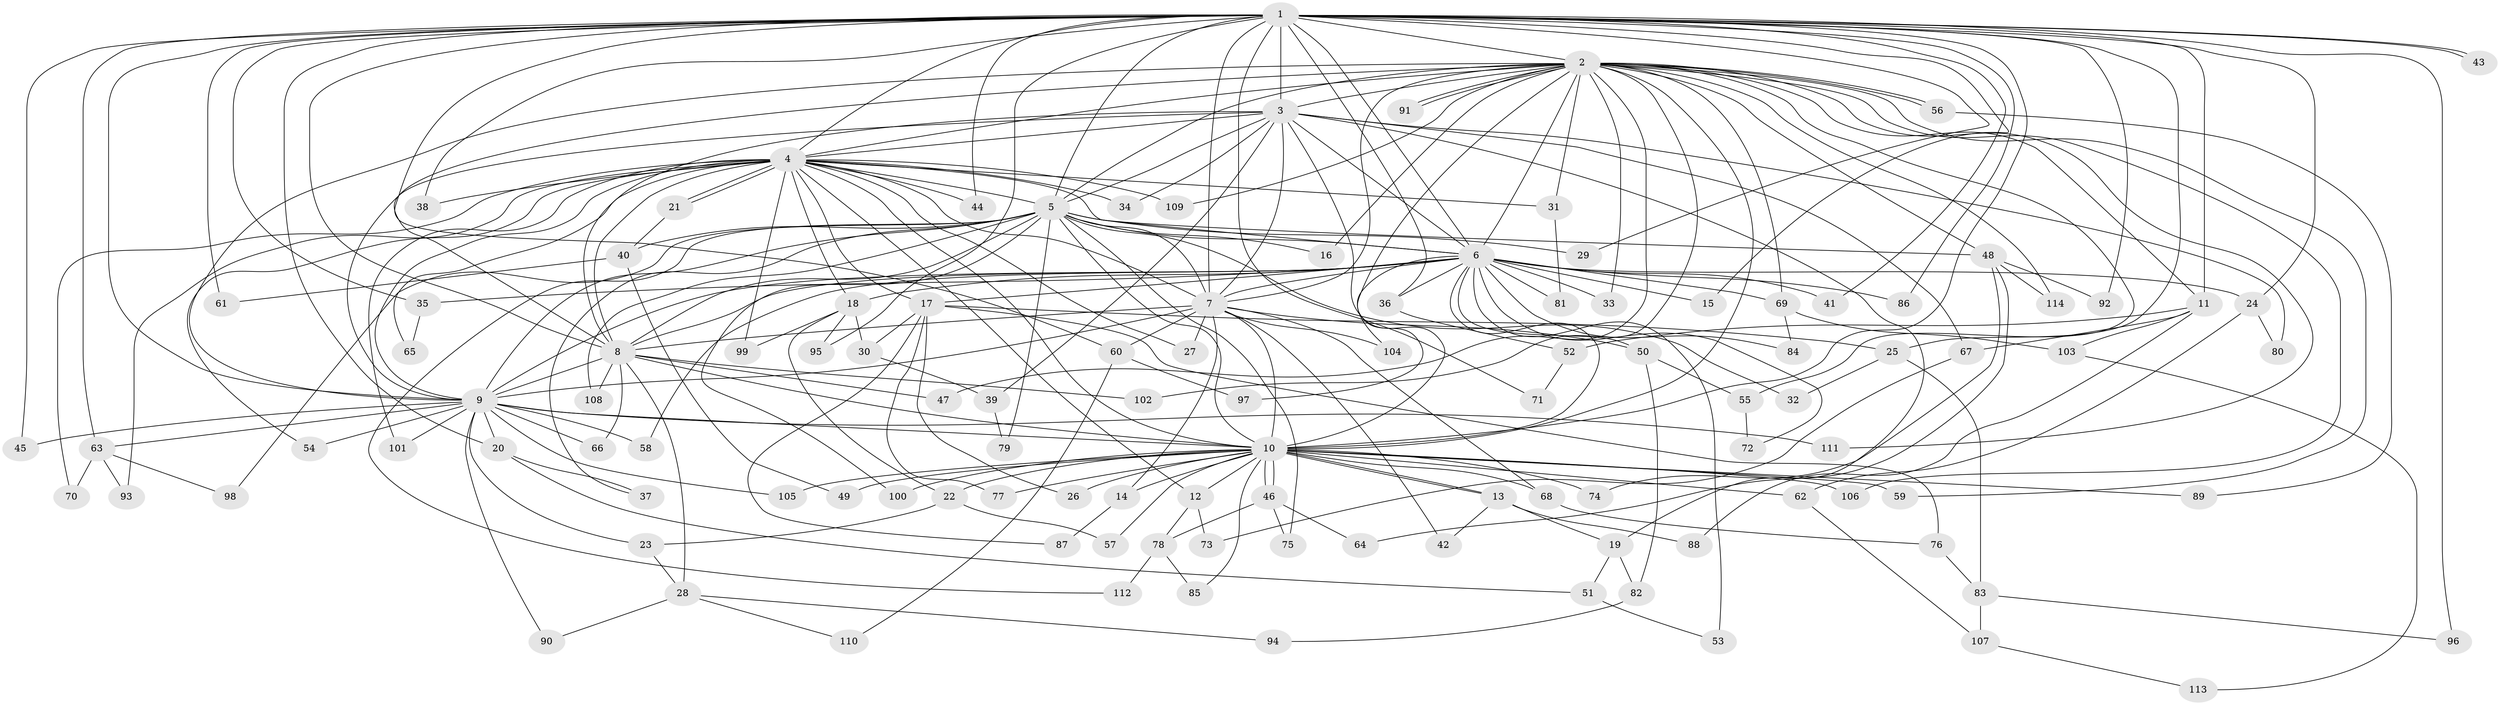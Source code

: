 // Generated by graph-tools (version 1.1) at 2025/35/03/09/25 02:35:00]
// undirected, 114 vertices, 253 edges
graph export_dot {
graph [start="1"]
  node [color=gray90,style=filled];
  1;
  2;
  3;
  4;
  5;
  6;
  7;
  8;
  9;
  10;
  11;
  12;
  13;
  14;
  15;
  16;
  17;
  18;
  19;
  20;
  21;
  22;
  23;
  24;
  25;
  26;
  27;
  28;
  29;
  30;
  31;
  32;
  33;
  34;
  35;
  36;
  37;
  38;
  39;
  40;
  41;
  42;
  43;
  44;
  45;
  46;
  47;
  48;
  49;
  50;
  51;
  52;
  53;
  54;
  55;
  56;
  57;
  58;
  59;
  60;
  61;
  62;
  63;
  64;
  65;
  66;
  67;
  68;
  69;
  70;
  71;
  72;
  73;
  74;
  75;
  76;
  77;
  78;
  79;
  80;
  81;
  82;
  83;
  84;
  85;
  86;
  87;
  88;
  89;
  90;
  91;
  92;
  93;
  94;
  95;
  96;
  97;
  98;
  99;
  100;
  101;
  102;
  103;
  104;
  105;
  106;
  107;
  108;
  109;
  110;
  111;
  112;
  113;
  114;
  1 -- 2;
  1 -- 3;
  1 -- 4;
  1 -- 5;
  1 -- 6;
  1 -- 7;
  1 -- 8;
  1 -- 9;
  1 -- 10;
  1 -- 11;
  1 -- 15;
  1 -- 20;
  1 -- 24;
  1 -- 25;
  1 -- 29;
  1 -- 35;
  1 -- 36;
  1 -- 38;
  1 -- 41;
  1 -- 43;
  1 -- 43;
  1 -- 44;
  1 -- 45;
  1 -- 60;
  1 -- 61;
  1 -- 63;
  1 -- 71;
  1 -- 86;
  1 -- 92;
  1 -- 95;
  1 -- 96;
  2 -- 3;
  2 -- 4;
  2 -- 5;
  2 -- 6;
  2 -- 7;
  2 -- 8;
  2 -- 9;
  2 -- 10;
  2 -- 11;
  2 -- 16;
  2 -- 31;
  2 -- 33;
  2 -- 47;
  2 -- 48;
  2 -- 55;
  2 -- 56;
  2 -- 56;
  2 -- 59;
  2 -- 69;
  2 -- 91;
  2 -- 91;
  2 -- 97;
  2 -- 102;
  2 -- 106;
  2 -- 109;
  2 -- 111;
  2 -- 114;
  3 -- 4;
  3 -- 5;
  3 -- 6;
  3 -- 7;
  3 -- 8;
  3 -- 9;
  3 -- 10;
  3 -- 19;
  3 -- 34;
  3 -- 39;
  3 -- 67;
  3 -- 80;
  4 -- 5;
  4 -- 6;
  4 -- 7;
  4 -- 8;
  4 -- 9;
  4 -- 10;
  4 -- 12;
  4 -- 17;
  4 -- 18;
  4 -- 21;
  4 -- 21;
  4 -- 27;
  4 -- 31;
  4 -- 34;
  4 -- 38;
  4 -- 44;
  4 -- 54;
  4 -- 65;
  4 -- 70;
  4 -- 93;
  4 -- 99;
  4 -- 101;
  4 -- 109;
  5 -- 6;
  5 -- 7;
  5 -- 8;
  5 -- 9;
  5 -- 10;
  5 -- 16;
  5 -- 29;
  5 -- 32;
  5 -- 37;
  5 -- 40;
  5 -- 48;
  5 -- 75;
  5 -- 79;
  5 -- 98;
  5 -- 100;
  5 -- 108;
  5 -- 112;
  6 -- 7;
  6 -- 8;
  6 -- 9;
  6 -- 10;
  6 -- 15;
  6 -- 17;
  6 -- 18;
  6 -- 24;
  6 -- 33;
  6 -- 35;
  6 -- 36;
  6 -- 41;
  6 -- 50;
  6 -- 53;
  6 -- 58;
  6 -- 69;
  6 -- 72;
  6 -- 81;
  6 -- 84;
  6 -- 86;
  6 -- 104;
  7 -- 8;
  7 -- 9;
  7 -- 10;
  7 -- 14;
  7 -- 27;
  7 -- 42;
  7 -- 50;
  7 -- 60;
  7 -- 68;
  7 -- 104;
  8 -- 9;
  8 -- 10;
  8 -- 28;
  8 -- 47;
  8 -- 66;
  8 -- 102;
  8 -- 108;
  9 -- 10;
  9 -- 20;
  9 -- 23;
  9 -- 45;
  9 -- 54;
  9 -- 58;
  9 -- 63;
  9 -- 66;
  9 -- 90;
  9 -- 101;
  9 -- 105;
  9 -- 111;
  10 -- 12;
  10 -- 13;
  10 -- 13;
  10 -- 14;
  10 -- 22;
  10 -- 26;
  10 -- 46;
  10 -- 46;
  10 -- 49;
  10 -- 57;
  10 -- 59;
  10 -- 62;
  10 -- 68;
  10 -- 74;
  10 -- 77;
  10 -- 85;
  10 -- 89;
  10 -- 100;
  10 -- 105;
  10 -- 106;
  11 -- 52;
  11 -- 67;
  11 -- 88;
  11 -- 103;
  12 -- 73;
  12 -- 78;
  13 -- 19;
  13 -- 42;
  13 -- 88;
  14 -- 87;
  17 -- 25;
  17 -- 26;
  17 -- 30;
  17 -- 76;
  17 -- 77;
  17 -- 87;
  18 -- 22;
  18 -- 30;
  18 -- 95;
  18 -- 99;
  19 -- 51;
  19 -- 82;
  20 -- 37;
  20 -- 51;
  21 -- 40;
  22 -- 23;
  22 -- 57;
  23 -- 28;
  24 -- 62;
  24 -- 80;
  25 -- 32;
  25 -- 83;
  28 -- 90;
  28 -- 94;
  28 -- 110;
  30 -- 39;
  31 -- 81;
  35 -- 65;
  36 -- 52;
  39 -- 79;
  40 -- 49;
  40 -- 61;
  46 -- 64;
  46 -- 75;
  46 -- 78;
  48 -- 64;
  48 -- 74;
  48 -- 92;
  48 -- 114;
  50 -- 55;
  50 -- 82;
  51 -- 53;
  52 -- 71;
  55 -- 72;
  56 -- 89;
  60 -- 97;
  60 -- 110;
  62 -- 107;
  63 -- 70;
  63 -- 93;
  63 -- 98;
  67 -- 73;
  68 -- 76;
  69 -- 84;
  69 -- 103;
  76 -- 83;
  78 -- 85;
  78 -- 112;
  82 -- 94;
  83 -- 96;
  83 -- 107;
  103 -- 113;
  107 -- 113;
}
